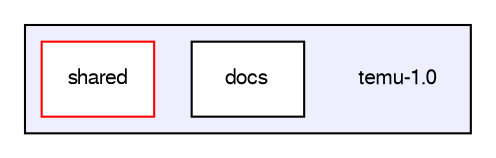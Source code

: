 digraph G {
  bgcolor=transparent;
  compound=true
  node [ fontsize="10", fontname="FreeSans"];
  edge [ labelfontsize="10", labelfontname="FreeSans"];
  subgraph clusterdir_4f22f3fd3d3cce94a331ff7cdf0bf085 {
    graph [ bgcolor="#eeeeff", pencolor="black", label="" URL="dir_4f22f3fd3d3cce94a331ff7cdf0bf085.html"];
    dir_4f22f3fd3d3cce94a331ff7cdf0bf085 [shape=plaintext label="temu-1.0"];
    dir_f4d29d0fa38ea8a3023cadd2b0dcf628 [shape=box label="docs" color="black" fillcolor="white" style="filled" URL="dir_f4d29d0fa38ea8a3023cadd2b0dcf628.html"];
    dir_3b6767f6be6ef802b0654406f3e74d86 [shape=box label="shared" color="red" fillcolor="white" style="filled" URL="dir_3b6767f6be6ef802b0654406f3e74d86.html"];
  }
}
